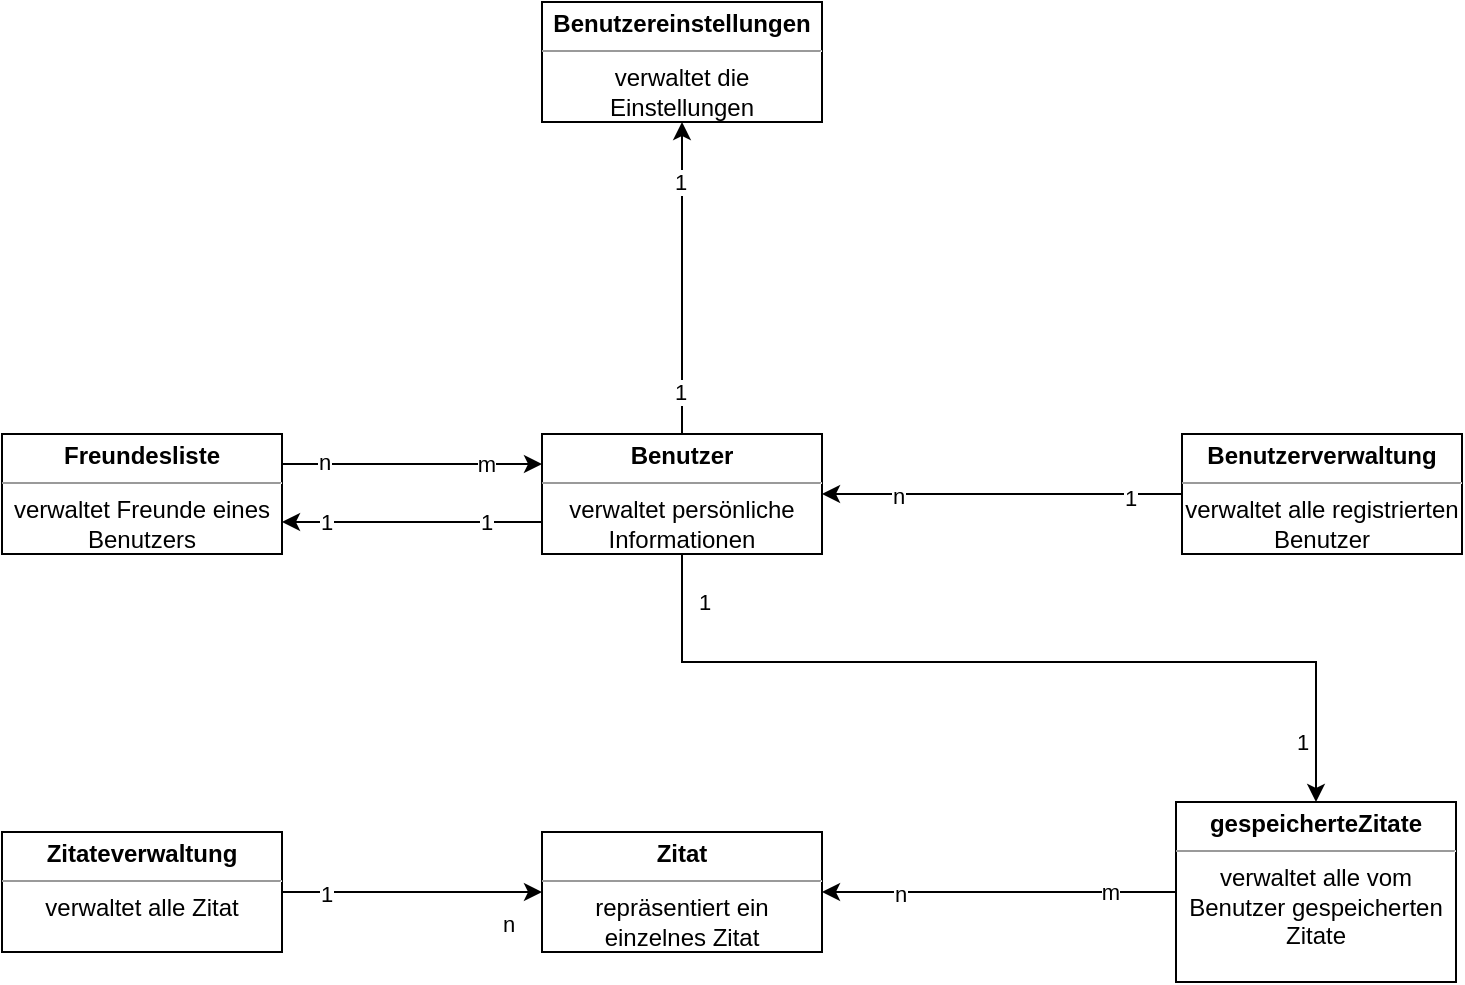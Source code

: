 <mxfile version="22.0.8" type="device">
  <diagram name="Seite-1" id="tCC8z6a_wSWYy6iu8ySB">
    <mxGraphModel dx="2889" dy="1844" grid="1" gridSize="10" guides="1" tooltips="1" connect="1" arrows="1" fold="1" page="1" pageScale="1" pageWidth="827" pageHeight="1169" math="0" shadow="0">
      <root>
        <mxCell id="0" />
        <mxCell id="1" parent="0" />
        <mxCell id="ilUHea8dCfU5bdOR94XX-142" style="edgeStyle=orthogonalEdgeStyle;rounded=0;orthogonalLoop=1;jettySize=auto;html=1;" edge="1" parent="1">
          <mxGeometry relative="1" as="geometry">
            <mxPoint x="-960" y="-610" as="sourcePoint" />
            <mxPoint x="-1090" y="-610" as="targetPoint" />
          </mxGeometry>
        </mxCell>
        <mxCell id="ilUHea8dCfU5bdOR94XX-166" value="1" style="edgeLabel;html=1;align=center;verticalAlign=middle;resizable=0;points=[];" vertex="1" connectable="0" parent="ilUHea8dCfU5bdOR94XX-142">
          <mxGeometry x="0.669" relative="1" as="geometry">
            <mxPoint as="offset" />
          </mxGeometry>
        </mxCell>
        <mxCell id="ilUHea8dCfU5bdOR94XX-167" value="1" style="edgeLabel;html=1;align=center;verticalAlign=middle;resizable=0;points=[];" vertex="1" connectable="0" parent="ilUHea8dCfU5bdOR94XX-142">
          <mxGeometry x="-0.57" relative="1" as="geometry">
            <mxPoint as="offset" />
          </mxGeometry>
        </mxCell>
        <mxCell id="ilUHea8dCfU5bdOR94XX-148" style="edgeStyle=orthogonalEdgeStyle;rounded=0;orthogonalLoop=1;jettySize=auto;html=1;" edge="1" parent="1" source="ilUHea8dCfU5bdOR94XX-136" target="ilUHea8dCfU5bdOR94XX-147">
          <mxGeometry relative="1" as="geometry" />
        </mxCell>
        <mxCell id="ilUHea8dCfU5bdOR94XX-178" value="1" style="edgeLabel;html=1;align=center;verticalAlign=middle;resizable=0;points=[];" vertex="1" connectable="0" parent="ilUHea8dCfU5bdOR94XX-148">
          <mxGeometry x="0.351" y="1" relative="1" as="geometry">
            <mxPoint y="-21" as="offset" />
          </mxGeometry>
        </mxCell>
        <mxCell id="ilUHea8dCfU5bdOR94XX-179" value="1" style="edgeLabel;html=1;align=center;verticalAlign=middle;resizable=0;points=[];" vertex="1" connectable="0" parent="ilUHea8dCfU5bdOR94XX-148">
          <mxGeometry x="-0.731" y="1" relative="1" as="geometry">
            <mxPoint as="offset" />
          </mxGeometry>
        </mxCell>
        <mxCell id="ilUHea8dCfU5bdOR94XX-150" style="edgeStyle=orthogonalEdgeStyle;rounded=0;orthogonalLoop=1;jettySize=auto;html=1;" edge="1" parent="1" source="ilUHea8dCfU5bdOR94XX-136" target="ilUHea8dCfU5bdOR94XX-146">
          <mxGeometry relative="1" as="geometry">
            <Array as="points">
              <mxPoint x="-890" y="-540" />
              <mxPoint x="-573" y="-540" />
            </Array>
          </mxGeometry>
        </mxCell>
        <mxCell id="ilUHea8dCfU5bdOR94XX-164" value="1" style="edgeLabel;html=1;align=center;verticalAlign=middle;resizable=0;points=[];" vertex="1" connectable="0" parent="ilUHea8dCfU5bdOR94XX-150">
          <mxGeometry x="-0.73" y="-2" relative="1" as="geometry">
            <mxPoint x="5" y="-32" as="offset" />
          </mxGeometry>
        </mxCell>
        <mxCell id="ilUHea8dCfU5bdOR94XX-165" value="1" style="edgeLabel;html=1;align=center;verticalAlign=middle;resizable=0;points=[];" vertex="1" connectable="0" parent="ilUHea8dCfU5bdOR94XX-150">
          <mxGeometry x="0.563" y="-1" relative="1" as="geometry">
            <mxPoint x="19" y="39" as="offset" />
          </mxGeometry>
        </mxCell>
        <mxCell id="ilUHea8dCfU5bdOR94XX-136" value="&lt;p style=&quot;margin:0px;margin-top:4px;text-align:center;&quot;&gt;&lt;b&gt;Benutzer&lt;/b&gt;&lt;/p&gt;&lt;hr size=&quot;1&quot;&gt;&lt;div style=&quot;text-align: center; height: 2px;&quot;&gt;verwaltet persönliche Informationen&lt;/div&gt;" style="verticalAlign=top;align=left;overflow=fill;fontSize=12;fontFamily=Helvetica;html=1;whiteSpace=wrap;" vertex="1" parent="1">
          <mxGeometry x="-960" y="-654" width="140" height="60" as="geometry" />
        </mxCell>
        <mxCell id="ilUHea8dCfU5bdOR94XX-138" value="&lt;p style=&quot;margin:0px;margin-top:4px;text-align:center;&quot;&gt;&lt;b&gt;Zitat&lt;/b&gt;&lt;/p&gt;&lt;hr size=&quot;1&quot;&gt;&lt;div style=&quot;text-align: center; height: 2px;&quot;&gt;repräsentiert ein einzelnes Zitat&lt;/div&gt;" style="verticalAlign=top;align=left;overflow=fill;fontSize=12;fontFamily=Helvetica;html=1;whiteSpace=wrap;" vertex="1" parent="1">
          <mxGeometry x="-960" y="-455" width="140" height="60" as="geometry" />
        </mxCell>
        <mxCell id="ilUHea8dCfU5bdOR94XX-163" style="edgeStyle=orthogonalEdgeStyle;rounded=0;orthogonalLoop=1;jettySize=auto;html=1;entryX=0;entryY=0.25;entryDx=0;entryDy=0;" edge="1" parent="1" source="ilUHea8dCfU5bdOR94XX-139" target="ilUHea8dCfU5bdOR94XX-136">
          <mxGeometry relative="1" as="geometry">
            <Array as="points">
              <mxPoint x="-1060" y="-639" />
              <mxPoint x="-1060" y="-639" />
            </Array>
          </mxGeometry>
        </mxCell>
        <mxCell id="ilUHea8dCfU5bdOR94XX-168" value="n" style="edgeLabel;html=1;align=center;verticalAlign=middle;resizable=0;points=[];" vertex="1" connectable="0" parent="ilUHea8dCfU5bdOR94XX-163">
          <mxGeometry x="-0.676" y="1" relative="1" as="geometry">
            <mxPoint as="offset" />
          </mxGeometry>
        </mxCell>
        <mxCell id="ilUHea8dCfU5bdOR94XX-169" value="m" style="edgeLabel;html=1;align=center;verticalAlign=middle;resizable=0;points=[];" vertex="1" connectable="0" parent="ilUHea8dCfU5bdOR94XX-163">
          <mxGeometry x="0.562" relative="1" as="geometry">
            <mxPoint as="offset" />
          </mxGeometry>
        </mxCell>
        <mxCell id="ilUHea8dCfU5bdOR94XX-139" value="&lt;p style=&quot;margin: 4px 0px 0px;&quot;&gt;&lt;b&gt;Freundesliste&lt;/b&gt;&lt;/p&gt;&lt;hr size=&quot;1&quot;&gt;&lt;div style=&quot;height:2px;&quot;&gt;verwaltet Freunde eines Benutzers&lt;/div&gt;" style="verticalAlign=top;align=center;overflow=fill;fontSize=12;fontFamily=Helvetica;html=1;whiteSpace=wrap;" vertex="1" parent="1">
          <mxGeometry x="-1230" y="-654" width="140" height="60" as="geometry" />
        </mxCell>
        <mxCell id="ilUHea8dCfU5bdOR94XX-153" style="edgeStyle=orthogonalEdgeStyle;rounded=0;orthogonalLoop=1;jettySize=auto;html=1;entryX=1;entryY=0.5;entryDx=0;entryDy=0;" edge="1" parent="1" source="ilUHea8dCfU5bdOR94XX-143" target="ilUHea8dCfU5bdOR94XX-136">
          <mxGeometry relative="1" as="geometry" />
        </mxCell>
        <mxCell id="ilUHea8dCfU5bdOR94XX-172" value="1" style="edgeLabel;html=1;align=center;verticalAlign=middle;resizable=0;points=[];" vertex="1" connectable="0" parent="ilUHea8dCfU5bdOR94XX-153">
          <mxGeometry x="-0.711" y="2" relative="1" as="geometry">
            <mxPoint as="offset" />
          </mxGeometry>
        </mxCell>
        <mxCell id="ilUHea8dCfU5bdOR94XX-173" value="n" style="edgeLabel;html=1;align=center;verticalAlign=middle;resizable=0;points=[];" vertex="1" connectable="0" parent="ilUHea8dCfU5bdOR94XX-153">
          <mxGeometry x="0.584" y="1" relative="1" as="geometry">
            <mxPoint as="offset" />
          </mxGeometry>
        </mxCell>
        <mxCell id="ilUHea8dCfU5bdOR94XX-143" value="&lt;p style=&quot;margin:0px;margin-top:4px;text-align:center;&quot;&gt;&lt;b&gt;Benutzerverwaltung&lt;/b&gt;&lt;/p&gt;&lt;hr size=&quot;1&quot;&gt;&lt;div style=&quot;text-align: center; height: 2px;&quot;&gt;verwaltet alle registrierten Benutzer&lt;/div&gt;" style="verticalAlign=top;align=left;overflow=fill;fontSize=12;fontFamily=Helvetica;html=1;whiteSpace=wrap;" vertex="1" parent="1">
          <mxGeometry x="-640" y="-654" width="140" height="60" as="geometry" />
        </mxCell>
        <mxCell id="ilUHea8dCfU5bdOR94XX-152" style="edgeStyle=orthogonalEdgeStyle;rounded=0;orthogonalLoop=1;jettySize=auto;html=1;entryX=1;entryY=0.5;entryDx=0;entryDy=0;" edge="1" parent="1" source="ilUHea8dCfU5bdOR94XX-146" target="ilUHea8dCfU5bdOR94XX-138">
          <mxGeometry relative="1" as="geometry" />
        </mxCell>
        <mxCell id="ilUHea8dCfU5bdOR94XX-170" value="n" style="edgeLabel;html=1;align=center;verticalAlign=middle;resizable=0;points=[];" vertex="1" connectable="0" parent="ilUHea8dCfU5bdOR94XX-152">
          <mxGeometry x="0.565" y="1" relative="1" as="geometry">
            <mxPoint as="offset" />
          </mxGeometry>
        </mxCell>
        <mxCell id="ilUHea8dCfU5bdOR94XX-171" value="m" style="edgeLabel;html=1;align=center;verticalAlign=middle;resizable=0;points=[];" vertex="1" connectable="0" parent="ilUHea8dCfU5bdOR94XX-152">
          <mxGeometry x="-0.628" relative="1" as="geometry">
            <mxPoint as="offset" />
          </mxGeometry>
        </mxCell>
        <mxCell id="ilUHea8dCfU5bdOR94XX-146" value="&lt;p style=&quot;margin:0px;margin-top:4px;text-align:center;&quot;&gt;&lt;b&gt;gespeicherteZitate&lt;/b&gt;&lt;/p&gt;&lt;hr size=&quot;1&quot;&gt;&lt;div style=&quot;text-align: center; height: 2px;&quot;&gt;verwaltet alle vom Benutzer gespeicherten Zitate&lt;/div&gt;" style="verticalAlign=top;align=left;overflow=fill;fontSize=12;fontFamily=Helvetica;html=1;whiteSpace=wrap;" vertex="1" parent="1">
          <mxGeometry x="-643" y="-470" width="140" height="90" as="geometry" />
        </mxCell>
        <mxCell id="ilUHea8dCfU5bdOR94XX-147" value="&lt;p style=&quot;margin:0px;margin-top:4px;text-align:center;&quot;&gt;&lt;b&gt;Benutzereinstellungen&lt;/b&gt;&lt;/p&gt;&lt;hr size=&quot;1&quot;&gt;&lt;div style=&quot;text-align: center; height: 2px;&quot;&gt;verwaltet die Einstellungen&lt;/div&gt;" style="verticalAlign=top;align=left;overflow=fill;fontSize=12;fontFamily=Helvetica;html=1;whiteSpace=wrap;" vertex="1" parent="1">
          <mxGeometry x="-960" y="-870" width="140" height="60" as="geometry" />
        </mxCell>
        <mxCell id="ilUHea8dCfU5bdOR94XX-183" style="edgeStyle=orthogonalEdgeStyle;rounded=0;orthogonalLoop=1;jettySize=auto;html=1;" edge="1" parent="1" source="ilUHea8dCfU5bdOR94XX-180" target="ilUHea8dCfU5bdOR94XX-138">
          <mxGeometry relative="1" as="geometry" />
        </mxCell>
        <mxCell id="ilUHea8dCfU5bdOR94XX-184" value="n" style="edgeLabel;html=1;align=center;verticalAlign=middle;resizable=0;points=[];" vertex="1" connectable="0" parent="ilUHea8dCfU5bdOR94XX-183">
          <mxGeometry x="0.728" y="-1" relative="1" as="geometry">
            <mxPoint y="15" as="offset" />
          </mxGeometry>
        </mxCell>
        <mxCell id="ilUHea8dCfU5bdOR94XX-185" value="1" style="edgeLabel;html=1;align=center;verticalAlign=middle;resizable=0;points=[];" vertex="1" connectable="0" parent="ilUHea8dCfU5bdOR94XX-183">
          <mxGeometry x="-0.669" y="-1" relative="1" as="geometry">
            <mxPoint as="offset" />
          </mxGeometry>
        </mxCell>
        <mxCell id="ilUHea8dCfU5bdOR94XX-180" value="&lt;p style=&quot;margin:0px;margin-top:4px;text-align:center;&quot;&gt;&lt;b&gt;Zitateverwaltung&lt;/b&gt;&lt;/p&gt;&lt;hr size=&quot;1&quot;&gt;&lt;div style=&quot;text-align: center; height: 2px;&quot;&gt;verwaltet alle Zitat&lt;/div&gt;" style="verticalAlign=top;align=left;overflow=fill;fontSize=12;fontFamily=Helvetica;html=1;whiteSpace=wrap;" vertex="1" parent="1">
          <mxGeometry x="-1230" y="-455" width="140" height="60" as="geometry" />
        </mxCell>
      </root>
    </mxGraphModel>
  </diagram>
</mxfile>

